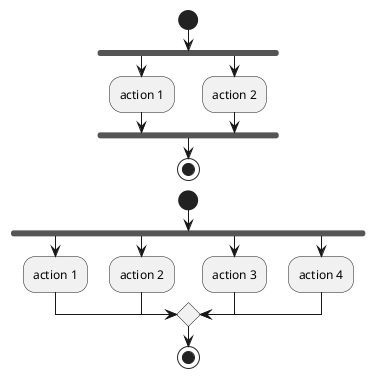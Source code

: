 @startuml forking
start
fork
:action 1;
fork again
:action 2;
end fork
stop

start
fork
:action 1;
fork again
:action 2;
fork again
:action 3;
fork again
:action 4;
end merge
stop

@enduml